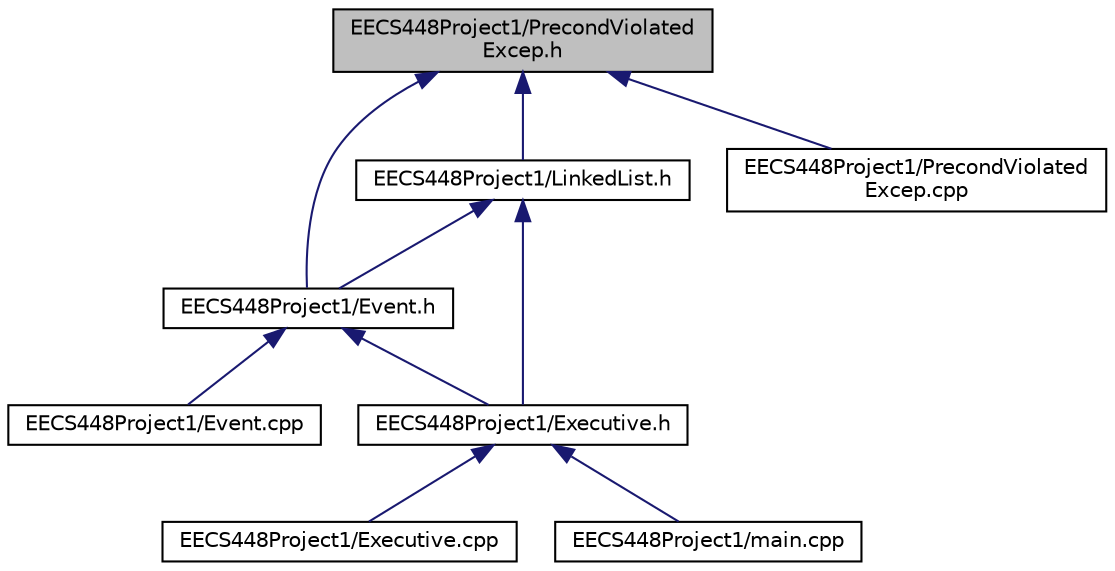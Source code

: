 digraph "EECS448Project1/PrecondViolatedExcep.h"
{
  edge [fontname="Helvetica",fontsize="10",labelfontname="Helvetica",labelfontsize="10"];
  node [fontname="Helvetica",fontsize="10",shape=record];
  Node1 [label="EECS448Project1/PrecondViolated\lExcep.h",height=0.2,width=0.4,color="black", fillcolor="grey75", style="filled", fontcolor="black"];
  Node1 -> Node2 [dir="back",color="midnightblue",fontsize="10",style="solid"];
  Node2 [label="EECS448Project1/LinkedList.h",height=0.2,width=0.4,color="black", fillcolor="white", style="filled",URL="$LinkedList_8h.html"];
  Node2 -> Node3 [dir="back",color="midnightblue",fontsize="10",style="solid"];
  Node3 [label="EECS448Project1/Event.h",height=0.2,width=0.4,color="black", fillcolor="white", style="filled",URL="$Event_8h.html"];
  Node3 -> Node4 [dir="back",color="midnightblue",fontsize="10",style="solid"];
  Node4 [label="EECS448Project1/Event.cpp",height=0.2,width=0.4,color="black", fillcolor="white", style="filled",URL="$Event_8cpp.html"];
  Node3 -> Node5 [dir="back",color="midnightblue",fontsize="10",style="solid"];
  Node5 [label="EECS448Project1/Executive.h",height=0.2,width=0.4,color="black", fillcolor="white", style="filled",URL="$Executive_8h.html"];
  Node5 -> Node6 [dir="back",color="midnightblue",fontsize="10",style="solid"];
  Node6 [label="EECS448Project1/Executive.cpp",height=0.2,width=0.4,color="black", fillcolor="white", style="filled",URL="$Executive_8cpp.html"];
  Node5 -> Node7 [dir="back",color="midnightblue",fontsize="10",style="solid"];
  Node7 [label="EECS448Project1/main.cpp",height=0.2,width=0.4,color="black", fillcolor="white", style="filled",URL="$main_8cpp.html"];
  Node2 -> Node5 [dir="back",color="midnightblue",fontsize="10",style="solid"];
  Node1 -> Node3 [dir="back",color="midnightblue",fontsize="10",style="solid"];
  Node1 -> Node8 [dir="back",color="midnightblue",fontsize="10",style="solid"];
  Node8 [label="EECS448Project1/PrecondViolated\lExcep.cpp",height=0.2,width=0.4,color="black", fillcolor="white", style="filled",URL="$PrecondViolatedExcep_8cpp.html"];
}
